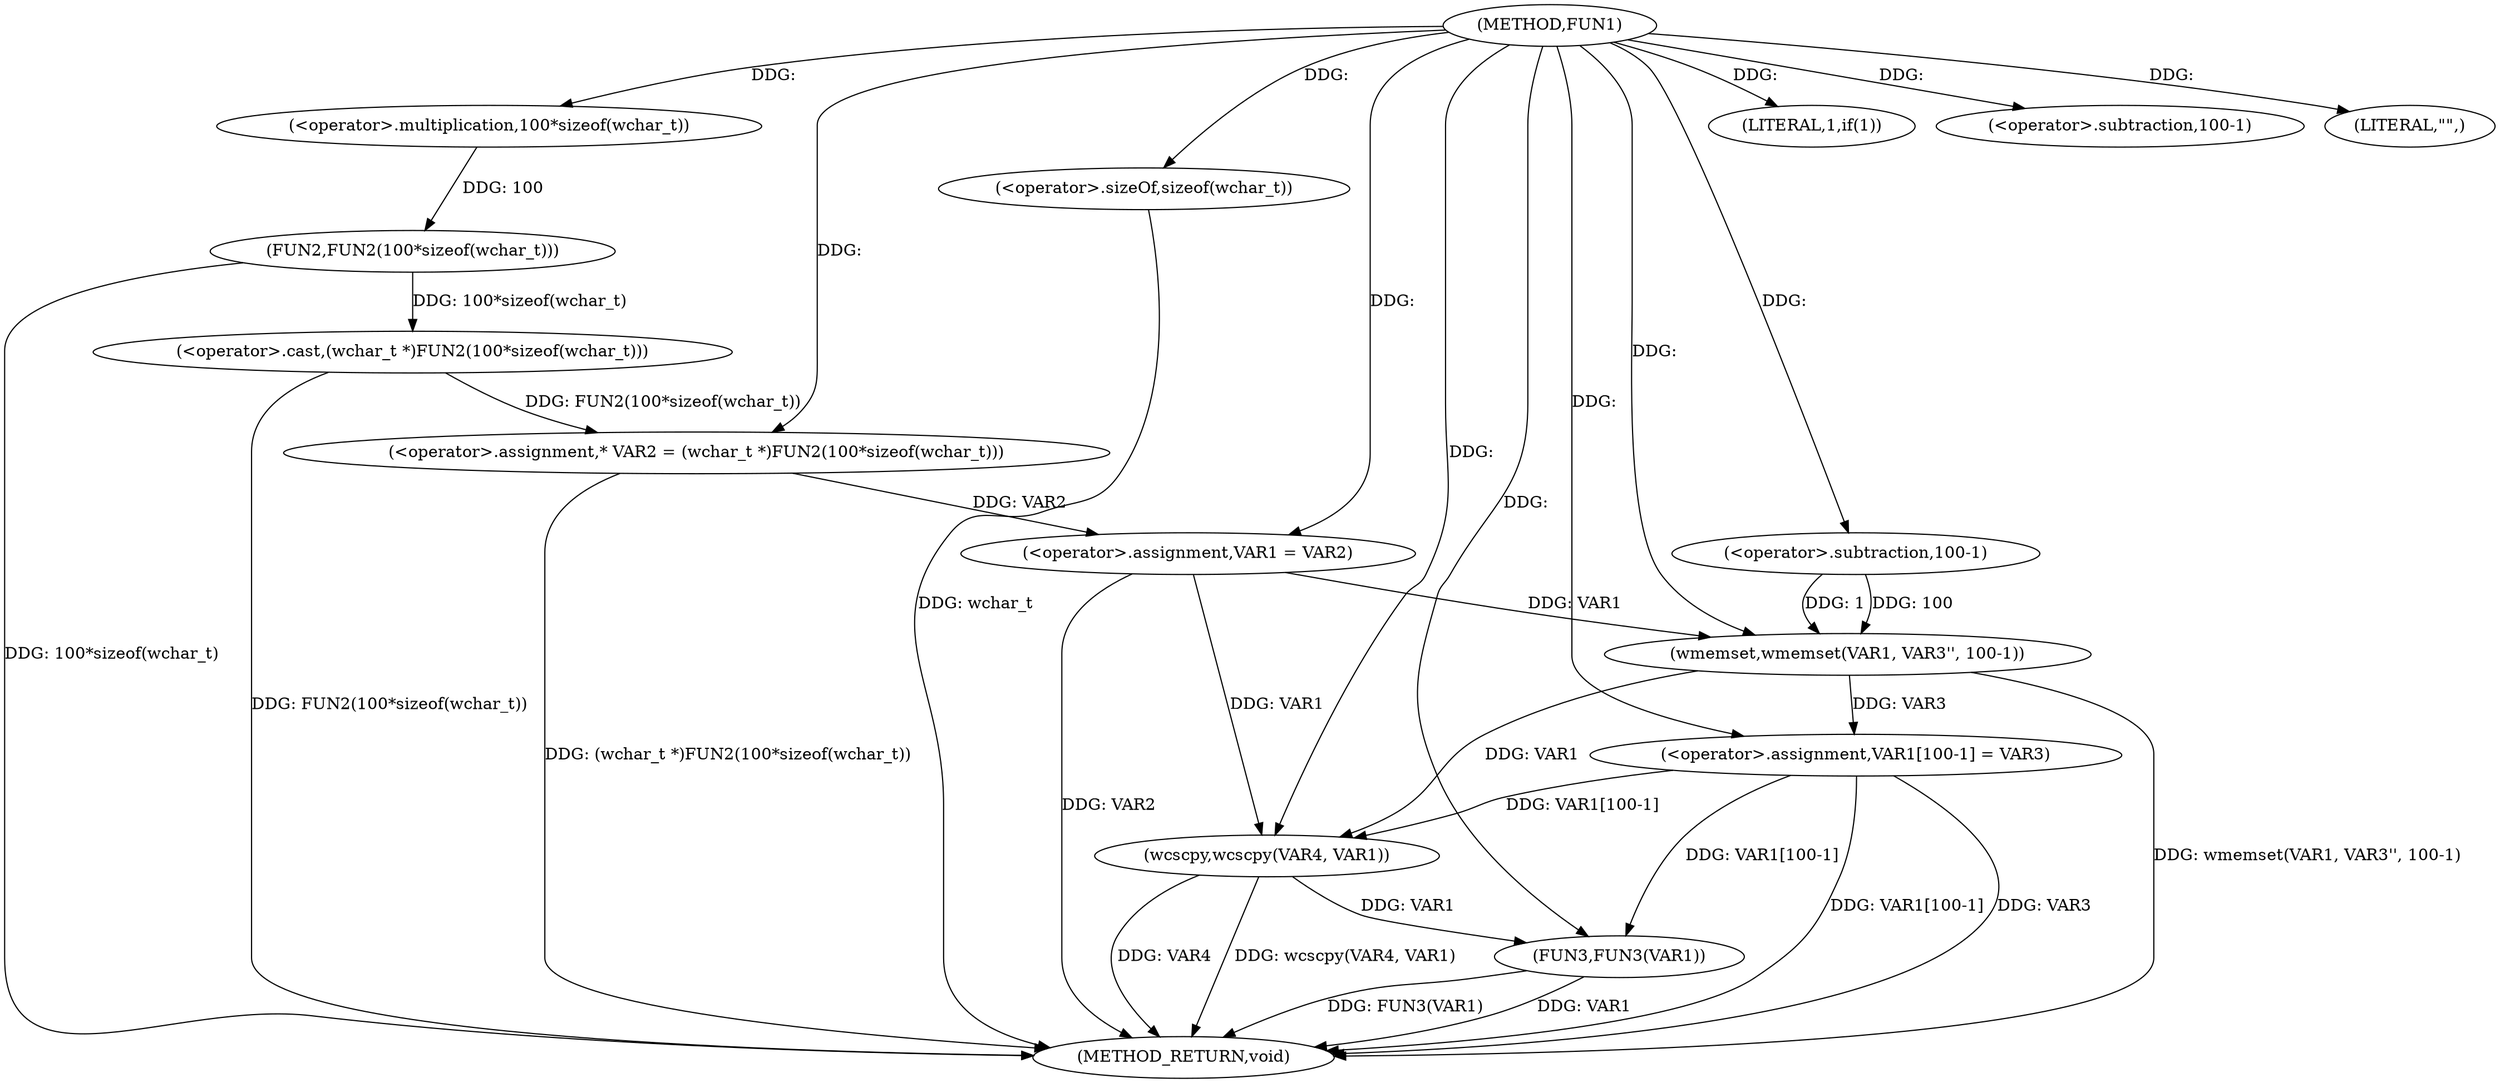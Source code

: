 digraph FUN1 {  
"1000100" [label = "(METHOD,FUN1)" ]
"1000139" [label = "(METHOD_RETURN,void)" ]
"1000104" [label = "(<operator>.assignment,* VAR2 = (wchar_t *)FUN2(100*sizeof(wchar_t)))" ]
"1000106" [label = "(<operator>.cast,(wchar_t *)FUN2(100*sizeof(wchar_t)))" ]
"1000108" [label = "(FUN2,FUN2(100*sizeof(wchar_t)))" ]
"1000109" [label = "(<operator>.multiplication,100*sizeof(wchar_t))" ]
"1000111" [label = "(<operator>.sizeOf,sizeof(wchar_t))" ]
"1000113" [label = "(<operator>.assignment,VAR1 = VAR2)" ]
"1000117" [label = "(LITERAL,1,if(1))" ]
"1000119" [label = "(wmemset,wmemset(VAR1, VAR3'', 100-1))" ]
"1000122" [label = "(<operator>.subtraction,100-1)" ]
"1000125" [label = "(<operator>.assignment,VAR1[100-1] = VAR3)" ]
"1000128" [label = "(<operator>.subtraction,100-1)" ]
"1000133" [label = "(LITERAL,\"\",)" ]
"1000134" [label = "(wcscpy,wcscpy(VAR4, VAR1))" ]
"1000137" [label = "(FUN3,FUN3(VAR1))" ]
  "1000125" -> "1000139"  [ label = "DDG: VAR1[100-1]"] 
  "1000106" -> "1000139"  [ label = "DDG: FUN2(100*sizeof(wchar_t))"] 
  "1000134" -> "1000139"  [ label = "DDG: wcscpy(VAR4, VAR1)"] 
  "1000113" -> "1000139"  [ label = "DDG: VAR2"] 
  "1000111" -> "1000139"  [ label = "DDG: wchar_t"] 
  "1000119" -> "1000139"  [ label = "DDG: wmemset(VAR1, VAR3'', 100-1)"] 
  "1000125" -> "1000139"  [ label = "DDG: VAR3"] 
  "1000134" -> "1000139"  [ label = "DDG: VAR4"] 
  "1000137" -> "1000139"  [ label = "DDG: VAR1"] 
  "1000137" -> "1000139"  [ label = "DDG: FUN3(VAR1)"] 
  "1000104" -> "1000139"  [ label = "DDG: (wchar_t *)FUN2(100*sizeof(wchar_t))"] 
  "1000108" -> "1000139"  [ label = "DDG: 100*sizeof(wchar_t)"] 
  "1000106" -> "1000104"  [ label = "DDG: FUN2(100*sizeof(wchar_t))"] 
  "1000100" -> "1000104"  [ label = "DDG: "] 
  "1000108" -> "1000106"  [ label = "DDG: 100*sizeof(wchar_t)"] 
  "1000109" -> "1000108"  [ label = "DDG: 100"] 
  "1000100" -> "1000109"  [ label = "DDG: "] 
  "1000100" -> "1000111"  [ label = "DDG: "] 
  "1000104" -> "1000113"  [ label = "DDG: VAR2"] 
  "1000100" -> "1000113"  [ label = "DDG: "] 
  "1000100" -> "1000117"  [ label = "DDG: "] 
  "1000113" -> "1000119"  [ label = "DDG: VAR1"] 
  "1000100" -> "1000119"  [ label = "DDG: "] 
  "1000122" -> "1000119"  [ label = "DDG: 100"] 
  "1000122" -> "1000119"  [ label = "DDG: 1"] 
  "1000100" -> "1000122"  [ label = "DDG: "] 
  "1000119" -> "1000125"  [ label = "DDG: VAR3"] 
  "1000100" -> "1000125"  [ label = "DDG: "] 
  "1000100" -> "1000128"  [ label = "DDG: "] 
  "1000100" -> "1000133"  [ label = "DDG: "] 
  "1000100" -> "1000134"  [ label = "DDG: "] 
  "1000125" -> "1000134"  [ label = "DDG: VAR1[100-1]"] 
  "1000113" -> "1000134"  [ label = "DDG: VAR1"] 
  "1000119" -> "1000134"  [ label = "DDG: VAR1"] 
  "1000125" -> "1000137"  [ label = "DDG: VAR1[100-1]"] 
  "1000134" -> "1000137"  [ label = "DDG: VAR1"] 
  "1000100" -> "1000137"  [ label = "DDG: "] 
}
